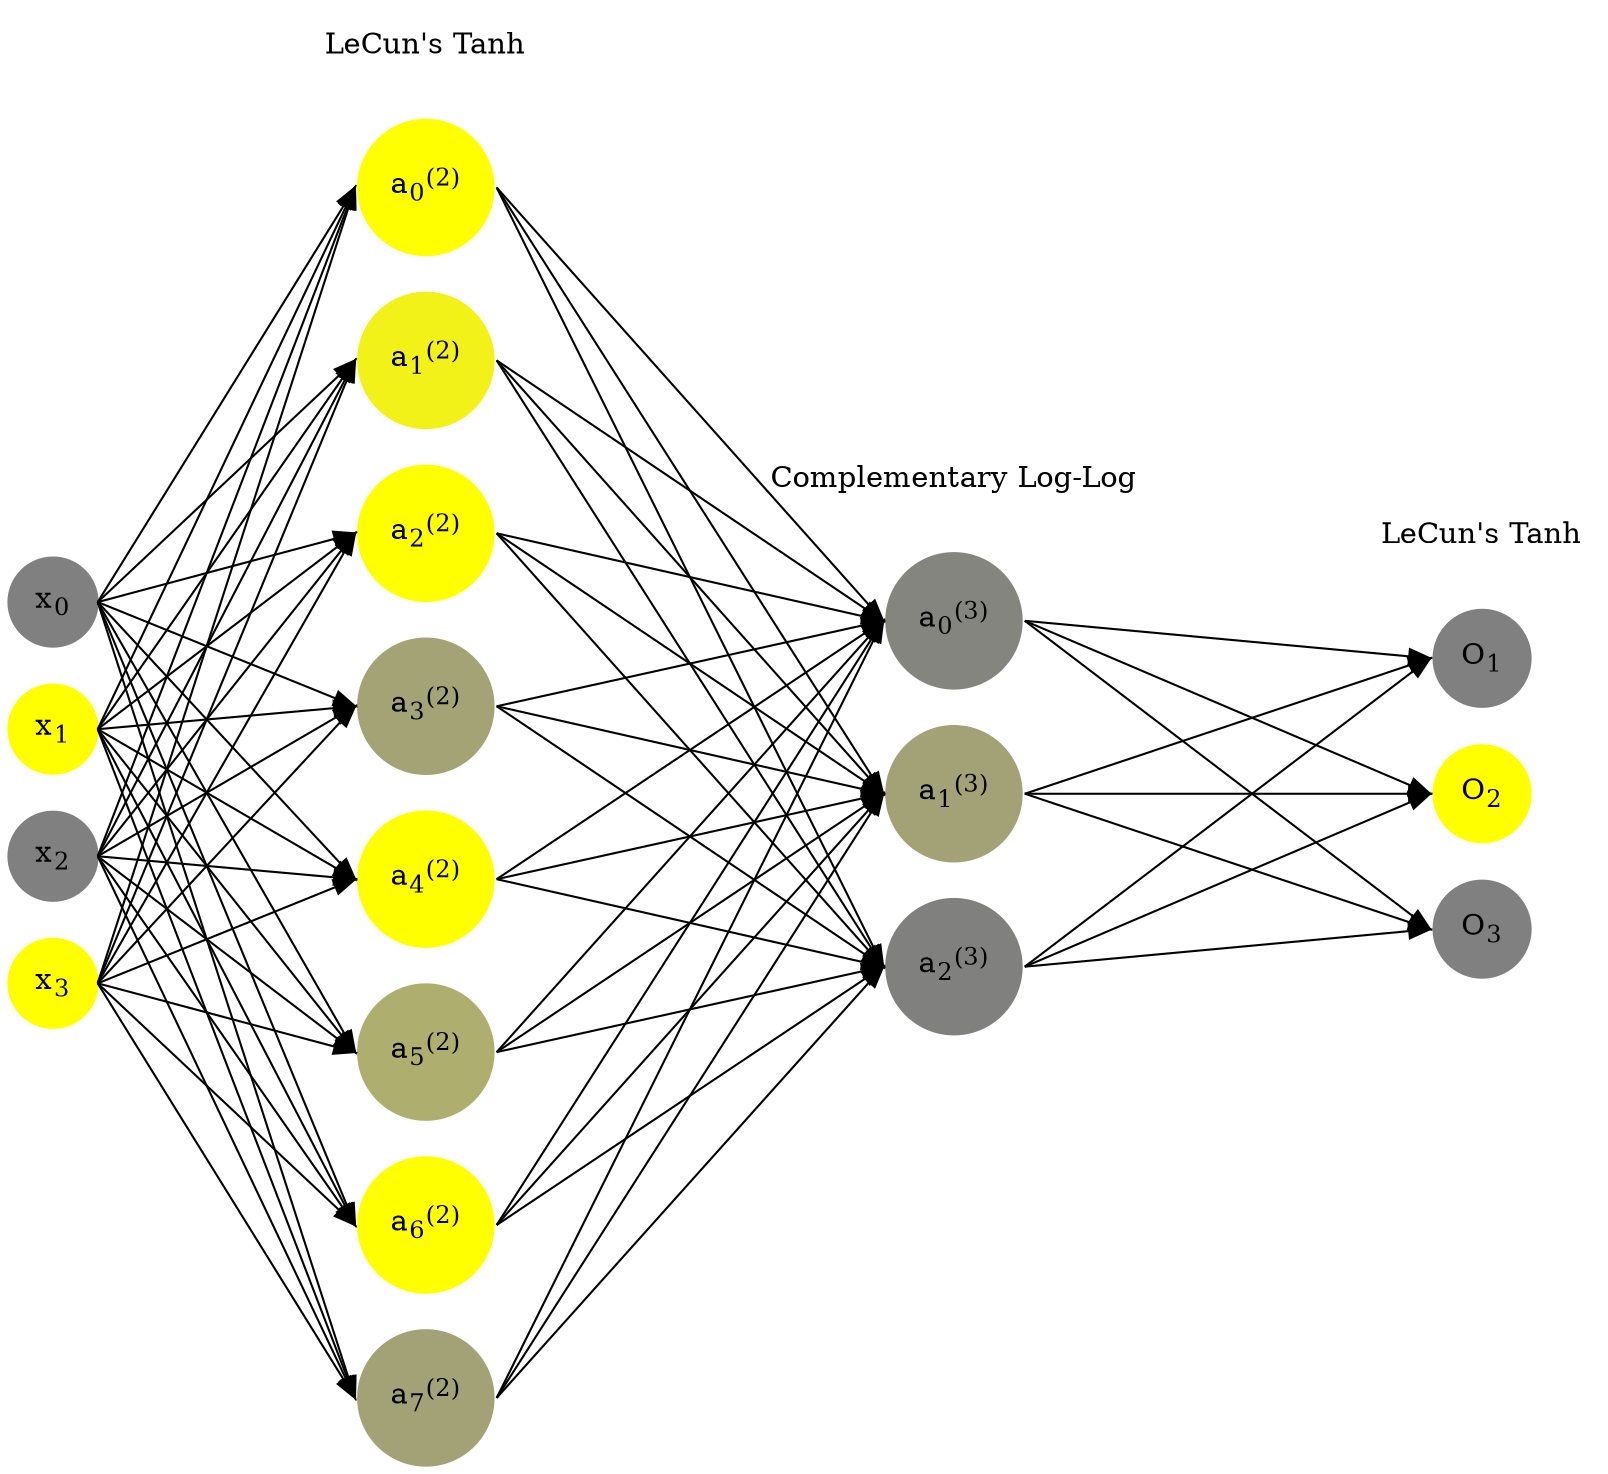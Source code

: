 digraph G {
	rankdir = LR;
	splines=false;
	edge[style=invis];
	ranksep= 1.4;
	{
	node [shape=circle, color="0.1667, 0.0, 0.5", style=filled, fillcolor="0.1667, 0.0, 0.5"];
	x0 [label=<x<sub>0</sub>>];
	}
	{
	node [shape=circle, color="0.1667, 1.0, 1.0", style=filled, fillcolor="0.1667, 1.0, 1.0"];
	x1 [label=<x<sub>1</sub>>];
	}
	{
	node [shape=circle, color="0.1667, 0.0, 0.5", style=filled, fillcolor="0.1667, 0.0, 0.5"];
	x2 [label=<x<sub>2</sub>>];
	}
	{
	node [shape=circle, color="0.1667, 1.0, 1.0", style=filled, fillcolor="0.1667, 1.0, 1.0"];
	x3 [label=<x<sub>3</sub>>];
	}
	{
	node [shape=circle, color="0.1667, 1.348959, 1.174479", style=filled, fillcolor="0.1667, 1.348959, 1.174479"];
	a02 [label=<a<sub>0</sub><sup>(2)</sup>>];
	}
	{
	node [shape=circle, color="0.1667, 0.895329, 0.947664", style=filled, fillcolor="0.1667, 0.895329, 0.947664"];
	a12 [label=<a<sub>1</sub><sup>(2)</sup>>];
	}
	{
	node [shape=circle, color="0.1667, 1.118940, 1.059470", style=filled, fillcolor="0.1667, 1.118940, 1.059470"];
	a22 [label=<a<sub>2</sub><sup>(2)</sup>>];
	}
	{
	node [shape=circle, color="0.1667, 0.274882, 0.637441", style=filled, fillcolor="0.1667, 0.274882, 0.637441"];
	a32 [label=<a<sub>3</sub><sup>(2)</sup>>];
	}
	{
	node [shape=circle, color="0.1667, 1.065517, 1.032758", style=filled, fillcolor="0.1667, 1.065517, 1.032758"];
	a42 [label=<a<sub>4</sub><sup>(2)</sup>>];
	}
	{
	node [shape=circle, color="0.1667, 0.364779, 0.682389", style=filled, fillcolor="0.1667, 0.364779, 0.682389"];
	a52 [label=<a<sub>5</sub><sup>(2)</sup>>];
	}
	{
	node [shape=circle, color="0.1667, 1.293706, 1.146853", style=filled, fillcolor="0.1667, 1.293706, 1.146853"];
	a62 [label=<a<sub>6</sub><sup>(2)</sup>>];
	}
	{
	node [shape=circle, color="0.1667, 0.267033, 0.633516", style=filled, fillcolor="0.1667, 0.267033, 0.633516"];
	a72 [label=<a<sub>7</sub><sup>(2)</sup>>];
	}
	{
	node [shape=circle, color="0.1667, 0.046414, 0.523207", style=filled, fillcolor="0.1667, 0.046414, 0.523207"];
	a03 [label=<a<sub>0</sub><sup>(3)</sup>>];
	}
	{
	node [shape=circle, color="0.1667, 0.271859, 0.635930", style=filled, fillcolor="0.1667, 0.271859, 0.635930"];
	a13 [label=<a<sub>1</sub><sup>(3)</sup>>];
	}
	{
	node [shape=circle, color="0.1667, 0.007508, 0.503754", style=filled, fillcolor="0.1667, 0.007508, 0.503754"];
	a23 [label=<a<sub>2</sub><sup>(3)</sup>>];
	}
	{
	node [shape=circle, color="0.1667, 0.0, 0.5", style=filled, fillcolor="0.1667, 0.0, 0.5"];
	O1 [label=<O<sub>1</sub>>];
	}
	{
	node [shape=circle, color="0.1667, 1.0, 1.0", style=filled, fillcolor="0.1667, 1.0, 1.0"];
	O2 [label=<O<sub>2</sub>>];
	}
	{
	node [shape=circle, color="0.1667, 0.0, 0.5", style=filled, fillcolor="0.1667, 0.0, 0.5"];
	O3 [label=<O<sub>3</sub>>];
	}
	{
	rank=same;
	x0->x1->x2->x3;
	}
	{
	rank=same;
	a02->a12->a22->a32->a42->a52->a62->a72;
	}
	{
	rank=same;
	a03->a13->a23;
	}
	{
	rank=same;
	O1->O2->O3;
	}
	l1 [shape=plaintext,label="LeCun's Tanh"];
	l1->a02;
	{rank=same; l1;a02};
	l2 [shape=plaintext,label="Complementary Log-Log"];
	l2->a03;
	{rank=same; l2;a03};
	l3 [shape=plaintext,label="LeCun's Tanh"];
	l3->O1;
	{rank=same; l3;O1};
edge[style=solid, tailport=e, headport=w];
	{x0;x1;x2;x3} -> {a02;a12;a22;a32;a42;a52;a62;a72};
	{a02;a12;a22;a32;a42;a52;a62;a72} -> {a03;a13;a23};
	{a03;a13;a23} -> {O1,O2,O3};
}